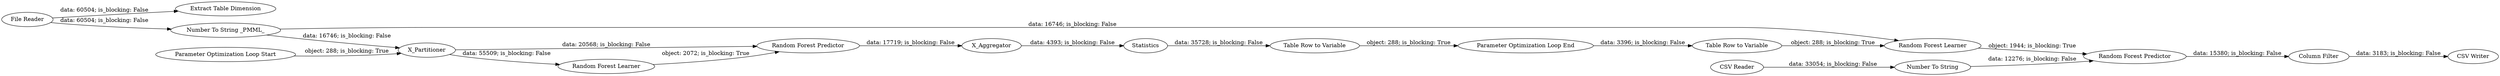 digraph {
	"-3533648921204071372_25" [label="Extract Table Dimension"]
	"-3533648921204071372_27" [label="Parameter Optimization Loop Start"]
	"-3533648921204071372_30" [label="Random Forest Predictor"]
	"-3533648921204071372_32" [label=Statistics]
	"-3533648921204071372_33" [label="Parameter Optimization Loop End"]
	"-3533648921204071372_37" [label="Random Forest Predictor"]
	"-3533648921204071372_34" [label="Table Row to Variable"]
	"-3533648921204071372_39" [label="Number To String"]
	"-3533648921204071372_36" [label="Random Forest Learner"]
	"-3533648921204071372_35" [label="Table Row to Variable"]
	"-3533648921204071372_31" [label=X_Aggregator]
	"-3533648921204071372_21" [label="File Reader"]
	"-3533648921204071372_38" [label="CSV Reader"]
	"-3533648921204071372_41" [label="CSV Writer"]
	"-3533648921204071372_26" [label="Number To String _PMML_"]
	"-3533648921204071372_40" [label="Column Filter"]
	"-3533648921204071372_29" [label="Random Forest Learner"]
	"-3533648921204071372_28" [label=X_Partitioner]
	"-3533648921204071372_21" -> "-3533648921204071372_26" [label="data: 60504; is_blocking: False"]
	"-3533648921204071372_30" -> "-3533648921204071372_31" [label="data: 17719; is_blocking: False"]
	"-3533648921204071372_28" -> "-3533648921204071372_30" [label="data: 20568; is_blocking: False"]
	"-3533648921204071372_39" -> "-3533648921204071372_37" [label="data: 12276; is_blocking: False"]
	"-3533648921204071372_32" -> "-3533648921204071372_34" [label="data: 35728; is_blocking: False"]
	"-3533648921204071372_40" -> "-3533648921204071372_41" [label="data: 3183; is_blocking: False"]
	"-3533648921204071372_38" -> "-3533648921204071372_39" [label="data: 33054; is_blocking: False"]
	"-3533648921204071372_35" -> "-3533648921204071372_36" [label="object: 288; is_blocking: True"]
	"-3533648921204071372_29" -> "-3533648921204071372_30" [label="object: 2072; is_blocking: True"]
	"-3533648921204071372_33" -> "-3533648921204071372_35" [label="data: 3396; is_blocking: False"]
	"-3533648921204071372_34" -> "-3533648921204071372_33" [label="object: 288; is_blocking: True"]
	"-3533648921204071372_26" -> "-3533648921204071372_28" [label="data: 16746; is_blocking: False"]
	"-3533648921204071372_31" -> "-3533648921204071372_32" [label="data: 4393; is_blocking: False"]
	"-3533648921204071372_28" -> "-3533648921204071372_29" [label="data: 55509; is_blocking: False"]
	"-3533648921204071372_37" -> "-3533648921204071372_40" [label="data: 15380; is_blocking: False"]
	"-3533648921204071372_27" -> "-3533648921204071372_28" [label="object: 288; is_blocking: True"]
	"-3533648921204071372_36" -> "-3533648921204071372_37" [label="object: 1944; is_blocking: True"]
	"-3533648921204071372_21" -> "-3533648921204071372_25" [label="data: 60504; is_blocking: False"]
	"-3533648921204071372_26" -> "-3533648921204071372_36" [label="data: 16746; is_blocking: False"]
	rankdir=LR
}

